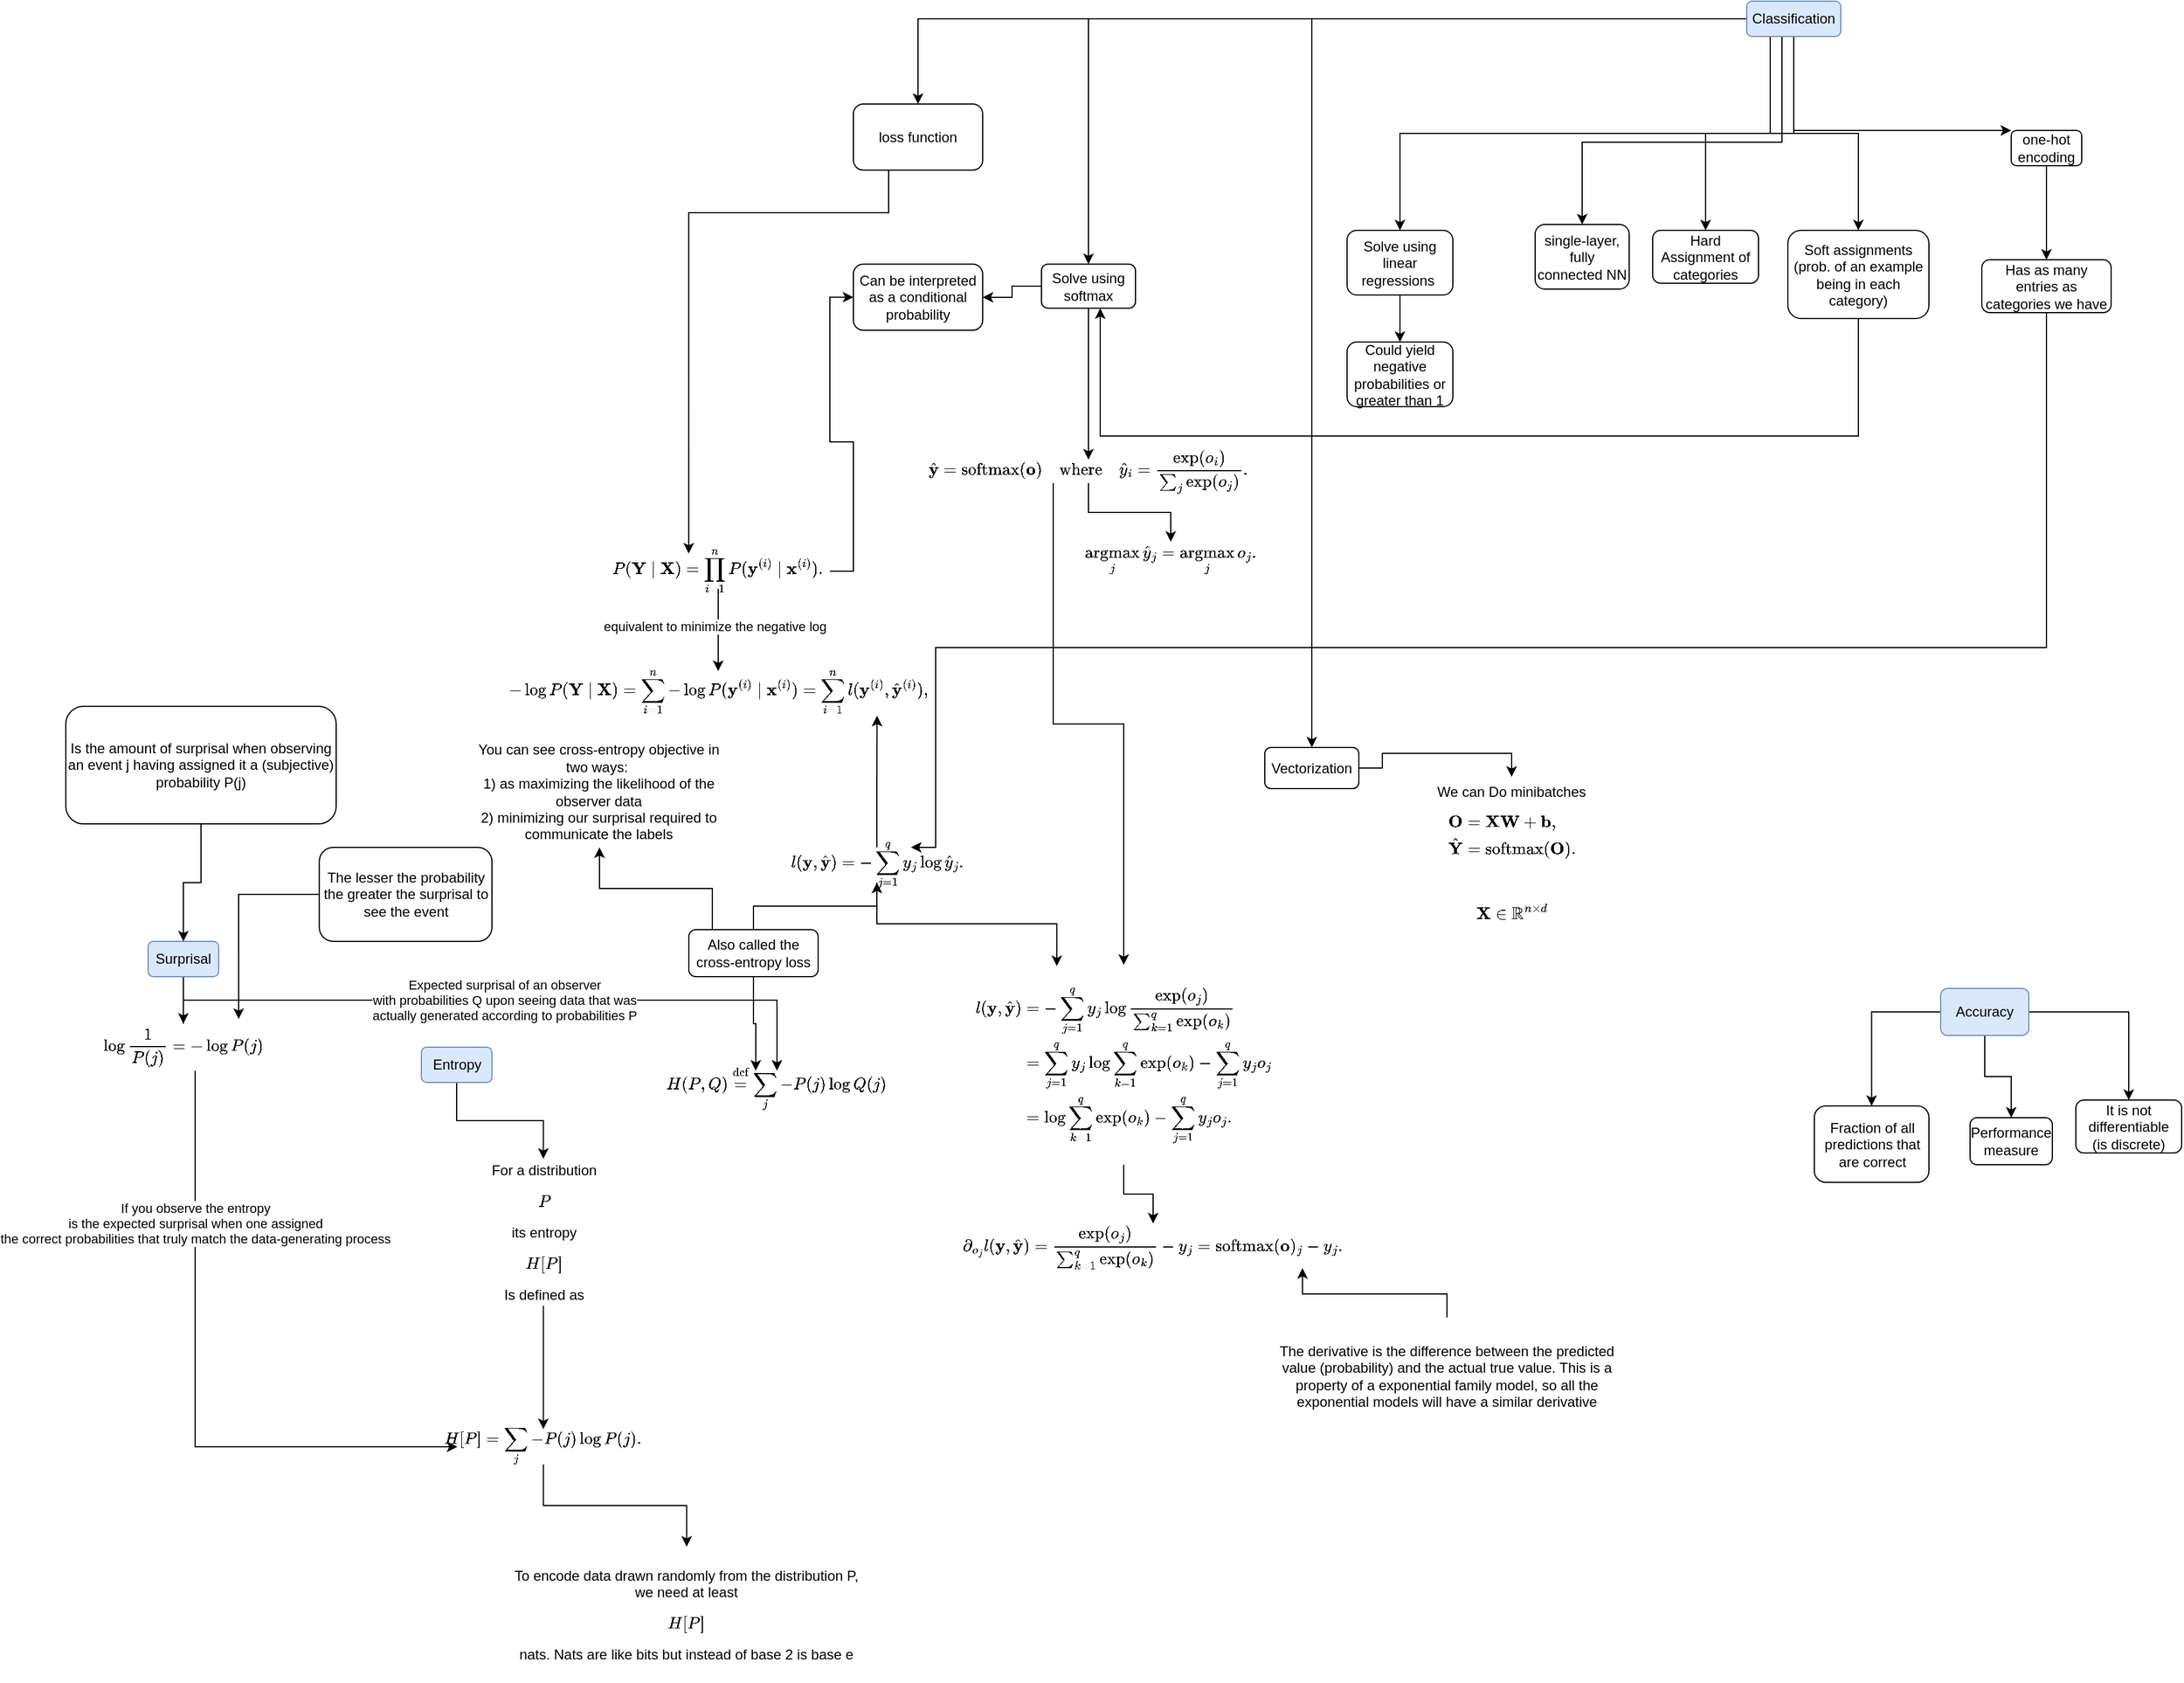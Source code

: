 <mxfile version="24.2.2" type="device">
  <diagram name="Page-1" id="UnHAWoTEyiQkhOHWnKsC">
    <mxGraphModel dx="2487" dy="1008" grid="1" gridSize="10" guides="1" tooltips="1" connect="1" arrows="1" fold="1" page="1" pageScale="1" pageWidth="850" pageHeight="1100" math="1" shadow="0">
      <root>
        <mxCell id="0" />
        <mxCell id="1" parent="0" />
        <mxCell id="qIjzEGd9Qb--Ftx2WoSb-3" style="edgeStyle=orthogonalEdgeStyle;rounded=0;orthogonalLoop=1;jettySize=auto;html=1;" parent="1" source="qIjzEGd9Qb--Ftx2WoSb-2" target="qIjzEGd9Qb--Ftx2WoSb-4" edge="1">
          <mxGeometry relative="1" as="geometry">
            <mxPoint x="300" y="360" as="targetPoint" />
          </mxGeometry>
        </mxCell>
        <mxCell id="qIjzEGd9Qb--Ftx2WoSb-5" style="edgeStyle=orthogonalEdgeStyle;rounded=0;orthogonalLoop=1;jettySize=auto;html=1;" parent="1" source="qIjzEGd9Qb--Ftx2WoSb-2" target="qIjzEGd9Qb--Ftx2WoSb-6" edge="1">
          <mxGeometry relative="1" as="geometry">
            <mxPoint x="430" y="360" as="targetPoint" />
          </mxGeometry>
        </mxCell>
        <mxCell id="qIjzEGd9Qb--Ftx2WoSb-7" style="edgeStyle=orthogonalEdgeStyle;rounded=0;orthogonalLoop=1;jettySize=auto;html=1;" parent="1" source="qIjzEGd9Qb--Ftx2WoSb-2" target="qIjzEGd9Qb--Ftx2WoSb-8" edge="1">
          <mxGeometry relative="1" as="geometry">
            <mxPoint x="560" y="340" as="targetPoint" />
            <Array as="points">
              <mxPoint x="430" y="390" />
            </Array>
          </mxGeometry>
        </mxCell>
        <mxCell id="qIjzEGd9Qb--Ftx2WoSb-11" style="edgeStyle=orthogonalEdgeStyle;rounded=0;orthogonalLoop=1;jettySize=auto;html=1;" parent="1" source="qIjzEGd9Qb--Ftx2WoSb-2" target="qIjzEGd9Qb--Ftx2WoSb-12" edge="1">
          <mxGeometry relative="1" as="geometry">
            <mxPoint x="260" y="390" as="targetPoint" />
            <Array as="points">
              <mxPoint x="420" y="400" />
              <mxPoint x="250" y="400" />
            </Array>
          </mxGeometry>
        </mxCell>
        <mxCell id="qIjzEGd9Qb--Ftx2WoSb-13" style="edgeStyle=orthogonalEdgeStyle;rounded=0;orthogonalLoop=1;jettySize=auto;html=1;exitX=0.25;exitY=1;exitDx=0;exitDy=0;" parent="1" source="qIjzEGd9Qb--Ftx2WoSb-2" target="qIjzEGd9Qb--Ftx2WoSb-16" edge="1">
          <mxGeometry relative="1" as="geometry">
            <mxPoint x="110" y="480" as="targetPoint" />
          </mxGeometry>
        </mxCell>
        <mxCell id="qIjzEGd9Qb--Ftx2WoSb-19" style="edgeStyle=orthogonalEdgeStyle;rounded=0;orthogonalLoop=1;jettySize=auto;html=1;" parent="1" source="qIjzEGd9Qb--Ftx2WoSb-2" target="qIjzEGd9Qb--Ftx2WoSb-20" edge="1">
          <mxGeometry relative="1" as="geometry">
            <mxPoint x="-16" y="500" as="targetPoint" />
          </mxGeometry>
        </mxCell>
        <mxCell id="qIjzEGd9Qb--Ftx2WoSb-40" style="edgeStyle=orthogonalEdgeStyle;rounded=0;orthogonalLoop=1;jettySize=auto;html=1;" parent="1" source="qIjzEGd9Qb--Ftx2WoSb-2" target="qIjzEGd9Qb--Ftx2WoSb-41" edge="1">
          <mxGeometry relative="1" as="geometry">
            <mxPoint x="10" y="930" as="targetPoint" />
          </mxGeometry>
        </mxCell>
        <mxCell id="exyy5H1UtoLq-zvEwzxl-10" style="edgeStyle=orthogonalEdgeStyle;rounded=0;orthogonalLoop=1;jettySize=auto;html=1;entryX=0.5;entryY=0;entryDx=0;entryDy=0;" parent="1" source="qIjzEGd9Qb--Ftx2WoSb-2" target="exyy5H1UtoLq-zvEwzxl-6" edge="1">
          <mxGeometry relative="1" as="geometry" />
        </mxCell>
        <mxCell id="qIjzEGd9Qb--Ftx2WoSb-2" value="Classification" style="text;html=1;align=center;verticalAlign=middle;whiteSpace=wrap;rounded=1;fillColor=#dae8fc;strokeColor=#6c8ebf;glass=0;" parent="1" vertex="1">
          <mxGeometry x="390" y="280" width="80" height="30" as="geometry" />
        </mxCell>
        <mxCell id="qIjzEGd9Qb--Ftx2WoSb-4" value="Hard Assignment of categories" style="text;html=1;align=center;verticalAlign=middle;whiteSpace=wrap;rounded=1;fillColor=default;strokeColor=default;" parent="1" vertex="1">
          <mxGeometry x="310" y="475" width="90" height="45" as="geometry" />
        </mxCell>
        <mxCell id="qIjzEGd9Qb--Ftx2WoSb-46" style="edgeStyle=orthogonalEdgeStyle;rounded=0;orthogonalLoop=1;jettySize=auto;html=1;" parent="1" source="qIjzEGd9Qb--Ftx2WoSb-6" target="qIjzEGd9Qb--Ftx2WoSb-20" edge="1">
          <mxGeometry relative="1" as="geometry">
            <Array as="points">
              <mxPoint x="485" y="650" />
              <mxPoint x="-160" y="650" />
            </Array>
          </mxGeometry>
        </mxCell>
        <mxCell id="qIjzEGd9Qb--Ftx2WoSb-6" value="Soft assignments (prob. of an example being in each category)" style="text;html=1;align=center;verticalAlign=middle;whiteSpace=wrap;rounded=1;strokeColor=default;" parent="1" vertex="1">
          <mxGeometry x="425" y="475" width="120" height="75" as="geometry" />
        </mxCell>
        <mxCell id="qIjzEGd9Qb--Ftx2WoSb-9" style="edgeStyle=orthogonalEdgeStyle;rounded=0;orthogonalLoop=1;jettySize=auto;html=1;" parent="1" source="qIjzEGd9Qb--Ftx2WoSb-8" target="qIjzEGd9Qb--Ftx2WoSb-10" edge="1">
          <mxGeometry relative="1" as="geometry">
            <mxPoint x="560" y="440" as="targetPoint" />
          </mxGeometry>
        </mxCell>
        <mxCell id="qIjzEGd9Qb--Ftx2WoSb-8" value="one-hot encoding" style="text;html=1;align=center;verticalAlign=middle;whiteSpace=wrap;rounded=1;strokeColor=default;" parent="1" vertex="1">
          <mxGeometry x="615" y="390" width="60" height="30" as="geometry" />
        </mxCell>
        <mxCell id="exyy5H1UtoLq-zvEwzxl-31" style="edgeStyle=orthogonalEdgeStyle;rounded=0;orthogonalLoop=1;jettySize=auto;html=1;entryX=0.661;entryY=0;entryDx=0;entryDy=0;entryPerimeter=0;" parent="1" source="qIjzEGd9Qb--Ftx2WoSb-10" target="exyy5H1UtoLq-zvEwzxl-15" edge="1">
          <mxGeometry relative="1" as="geometry">
            <mxPoint x="-930" y="850" as="targetPoint" />
            <Array as="points">
              <mxPoint x="645" y="830" />
              <mxPoint x="-300" y="830" />
              <mxPoint x="-300" y="1000" />
            </Array>
          </mxGeometry>
        </mxCell>
        <mxCell id="qIjzEGd9Qb--Ftx2WoSb-10" value="Has as many entries as categories we have" style="text;html=1;align=center;verticalAlign=middle;whiteSpace=wrap;rounded=1;strokeColor=default;" parent="1" vertex="1">
          <mxGeometry x="590" y="500" width="110" height="45" as="geometry" />
        </mxCell>
        <mxCell id="qIjzEGd9Qb--Ftx2WoSb-12" value="single-layer, fully connected NN" style="text;html=1;align=center;verticalAlign=middle;whiteSpace=wrap;rounded=1;strokeColor=default;" parent="1" vertex="1">
          <mxGeometry x="210" y="470" width="80" height="55" as="geometry" />
        </mxCell>
        <mxCell id="qIjzEGd9Qb--Ftx2WoSb-18" value="" style="edgeStyle=orthogonalEdgeStyle;rounded=0;orthogonalLoop=1;jettySize=auto;html=1;" parent="1" source="qIjzEGd9Qb--Ftx2WoSb-16" target="qIjzEGd9Qb--Ftx2WoSb-17" edge="1">
          <mxGeometry relative="1" as="geometry" />
        </mxCell>
        <mxCell id="qIjzEGd9Qb--Ftx2WoSb-16" value="Solve using linear regressions&amp;nbsp;" style="text;html=1;align=center;verticalAlign=middle;whiteSpace=wrap;rounded=1;strokeColor=default;" parent="1" vertex="1">
          <mxGeometry x="50" y="475" width="90" height="55" as="geometry" />
        </mxCell>
        <mxCell id="qIjzEGd9Qb--Ftx2WoSb-17" value="Could yield negative probabilities or greater than 1" style="text;html=1;align=center;verticalAlign=middle;whiteSpace=wrap;rounded=1;strokeColor=default;" parent="1" vertex="1">
          <mxGeometry x="50" y="570" width="90" height="55" as="geometry" />
        </mxCell>
        <mxCell id="qIjzEGd9Qb--Ftx2WoSb-23" style="edgeStyle=orthogonalEdgeStyle;rounded=0;orthogonalLoop=1;jettySize=auto;html=1;entryX=0.5;entryY=0;entryDx=0;entryDy=0;" parent="1" source="qIjzEGd9Qb--Ftx2WoSb-20" target="qIjzEGd9Qb--Ftx2WoSb-22" edge="1">
          <mxGeometry relative="1" as="geometry" />
        </mxCell>
        <mxCell id="exyy5H1UtoLq-zvEwzxl-2" value="" style="edgeStyle=orthogonalEdgeStyle;rounded=0;orthogonalLoop=1;jettySize=auto;html=1;" parent="1" source="qIjzEGd9Qb--Ftx2WoSb-20" target="exyy5H1UtoLq-zvEwzxl-1" edge="1">
          <mxGeometry relative="1" as="geometry" />
        </mxCell>
        <mxCell id="qIjzEGd9Qb--Ftx2WoSb-20" value="Solve using softmax" style="text;html=1;align=center;verticalAlign=middle;whiteSpace=wrap;rounded=1;strokeColor=default;" parent="1" vertex="1">
          <mxGeometry x="-210" y="503.75" width="80" height="37.5" as="geometry" />
        </mxCell>
        <mxCell id="qIjzEGd9Qb--Ftx2WoSb-26" style="edgeStyle=orthogonalEdgeStyle;rounded=0;orthogonalLoop=1;jettySize=auto;html=1;" parent="1" source="qIjzEGd9Qb--Ftx2WoSb-22" target="qIjzEGd9Qb--Ftx2WoSb-25" edge="1">
          <mxGeometry relative="1" as="geometry" />
        </mxCell>
        <mxCell id="exyy5H1UtoLq-zvEwzxl-24" style="edgeStyle=orthogonalEdgeStyle;rounded=0;orthogonalLoop=1;jettySize=auto;html=1;" parent="1" source="qIjzEGd9Qb--Ftx2WoSb-22" target="exyy5H1UtoLq-zvEwzxl-21" edge="1">
          <mxGeometry relative="1" as="geometry">
            <Array as="points">
              <mxPoint x="-200" y="895" />
              <mxPoint x="-140" y="895" />
            </Array>
          </mxGeometry>
        </mxCell>
        <mxCell id="qIjzEGd9Qb--Ftx2WoSb-22" value="$$\hat{\mathbf{y}} = \mathrm{softmax}(\mathbf{o}) \quad \textrm{where}\quad \hat{y}_i = \frac{\exp(o_i)}{\sum_j \exp(o_j)}.$$" style="text;html=1;align=center;verticalAlign=middle;whiteSpace=wrap;rounded=0;" parent="1" vertex="1">
          <mxGeometry x="-325" y="670" width="310" height="20" as="geometry" />
        </mxCell>
        <mxCell id="qIjzEGd9Qb--Ftx2WoSb-25" value="$$\operatorname*{argmax}_j \hat y_j = \operatorname*{argmax}_j o_j.$$" style="text;html=1;align=center;verticalAlign=middle;whiteSpace=wrap;rounded=0;" parent="1" vertex="1">
          <mxGeometry x="-185" y="740" width="170" height="30" as="geometry" />
        </mxCell>
        <mxCell id="qIjzEGd9Qb--Ftx2WoSb-43" style="edgeStyle=orthogonalEdgeStyle;rounded=0;orthogonalLoop=1;jettySize=auto;html=1;entryX=0.5;entryY=0;entryDx=0;entryDy=0;" parent="1" source="qIjzEGd9Qb--Ftx2WoSb-41" target="qIjzEGd9Qb--Ftx2WoSb-42" edge="1">
          <mxGeometry relative="1" as="geometry" />
        </mxCell>
        <mxCell id="qIjzEGd9Qb--Ftx2WoSb-41" value="Vectorization" style="text;html=1;align=center;verticalAlign=middle;whiteSpace=wrap;rounded=1;strokeColor=default;" parent="1" vertex="1">
          <mxGeometry x="-20" y="915" width="80" height="35" as="geometry" />
        </mxCell>
        <mxCell id="qIjzEGd9Qb--Ftx2WoSb-42" value="We can Do minibatches&lt;br&gt;$$\begin{split}\begin{aligned} \mathbf{O} &amp;amp;= \mathbf{X} \mathbf{W} + \mathbf{b}, \\ \hat{\mathbf{Y}} &amp;amp; = \mathrm{softmax}(\mathbf{O}). \end{aligned}\end{split}$$&lt;br&gt;$$\mathbf{X} \in \mathbb{R}^{n \times d}$$&lt;div&gt;&lt;br/&gt;&lt;/div&gt;" style="text;html=1;align=center;verticalAlign=middle;whiteSpace=wrap;rounded=0;" parent="1" vertex="1">
          <mxGeometry x="90" y="940" width="200" height="155" as="geometry" />
        </mxCell>
        <mxCell id="exyy5H1UtoLq-zvEwzxl-1" value="Can be interpreted as a conditional probability" style="text;html=1;align=center;verticalAlign=middle;whiteSpace=wrap;rounded=1;strokeColor=default;" parent="1" vertex="1">
          <mxGeometry x="-370" y="503.75" width="110" height="56.25" as="geometry" />
        </mxCell>
        <mxCell id="exyy5H1UtoLq-zvEwzxl-5" style="edgeStyle=orthogonalEdgeStyle;rounded=0;orthogonalLoop=1;jettySize=auto;html=1;entryX=0;entryY=0.5;entryDx=0;entryDy=0;" parent="1" source="exyy5H1UtoLq-zvEwzxl-3" target="exyy5H1UtoLq-zvEwzxl-1" edge="1">
          <mxGeometry relative="1" as="geometry" />
        </mxCell>
        <mxCell id="exyy5H1UtoLq-zvEwzxl-11" style="edgeStyle=orthogonalEdgeStyle;rounded=0;orthogonalLoop=1;jettySize=auto;html=1;" parent="1" source="exyy5H1UtoLq-zvEwzxl-3" target="exyy5H1UtoLq-zvEwzxl-12" edge="1">
          <mxGeometry relative="1" as="geometry">
            <mxPoint x="-485" y="870" as="targetPoint" />
          </mxGeometry>
        </mxCell>
        <mxCell id="exyy5H1UtoLq-zvEwzxl-13" value="equivalent to minimize the negative log" style="edgeLabel;html=1;align=center;verticalAlign=middle;resizable=0;points=[];" parent="exyy5H1UtoLq-zvEwzxl-11" vertex="1" connectable="0">
          <mxGeometry x="-0.086" y="-3" relative="1" as="geometry">
            <mxPoint as="offset" />
          </mxGeometry>
        </mxCell>
        <mxCell id="exyy5H1UtoLq-zvEwzxl-3" value="$$P(\mathbf{Y} \mid \mathbf{X}) = \prod_{i=1}^n P(\mathbf{y}^{(i)} \mid \mathbf{x}^{(i)}).$$" style="text;html=1;align=center;verticalAlign=middle;whiteSpace=wrap;rounded=0;" parent="1" vertex="1">
          <mxGeometry x="-580" y="750" width="190" height="30" as="geometry" />
        </mxCell>
        <mxCell id="exyy5H1UtoLq-zvEwzxl-6" value="loss function" style="text;html=1;align=center;verticalAlign=middle;whiteSpace=wrap;rounded=1;strokeColor=default;" parent="1" vertex="1">
          <mxGeometry x="-370" y="367.5" width="110" height="56.25" as="geometry" />
        </mxCell>
        <mxCell id="exyy5H1UtoLq-zvEwzxl-9" style="edgeStyle=orthogonalEdgeStyle;rounded=0;orthogonalLoop=1;jettySize=auto;html=1;entryX=0.368;entryY=0;entryDx=0;entryDy=0;entryPerimeter=0;" parent="1" source="exyy5H1UtoLq-zvEwzxl-6" target="exyy5H1UtoLq-zvEwzxl-3" edge="1">
          <mxGeometry relative="1" as="geometry">
            <Array as="points">
              <mxPoint x="-340" y="460" />
              <mxPoint x="-510" y="460" />
            </Array>
          </mxGeometry>
        </mxCell>
        <mxCell id="exyy5H1UtoLq-zvEwzxl-12" value="$$-\log P(\mathbf{Y} \mid \mathbf{X}) = \sum_{i=1}^n -\log P(\mathbf{y}^{(i)} \mid \mathbf{x}^{(i)})&#xa;= \sum_{i=1}^n l(\mathbf{y}^{(i)}, \hat{\mathbf{y}}^{(i)}),$$" style="text;html=1;align=center;verticalAlign=middle;whiteSpace=wrap;rounded=0;" parent="1" vertex="1">
          <mxGeometry x="-677.5" y="850" width="385" height="35" as="geometry" />
        </mxCell>
        <mxCell id="exyy5H1UtoLq-zvEwzxl-15" value="$$l(\mathbf{y}, \hat{\mathbf{y}}) = - \sum_{j=1}^q y_j \log \hat{y}_j.$$" style="text;html=1;align=center;verticalAlign=middle;whiteSpace=wrap;rounded=0;" parent="1" vertex="1">
          <mxGeometry x="-440" y="1000" width="180" height="30" as="geometry" />
        </mxCell>
        <mxCell id="exyy5H1UtoLq-zvEwzxl-16" style="edgeStyle=orthogonalEdgeStyle;rounded=0;orthogonalLoop=1;jettySize=auto;html=1;entryX=0.851;entryY=1.086;entryDx=0;entryDy=0;entryPerimeter=0;" parent="1" source="exyy5H1UtoLq-zvEwzxl-15" target="exyy5H1UtoLq-zvEwzxl-12" edge="1">
          <mxGeometry relative="1" as="geometry" />
        </mxCell>
        <mxCell id="exyy5H1UtoLq-zvEwzxl-20" style="edgeStyle=orthogonalEdgeStyle;rounded=0;orthogonalLoop=1;jettySize=auto;html=1;" parent="1" source="exyy5H1UtoLq-zvEwzxl-19" target="exyy5H1UtoLq-zvEwzxl-15" edge="1">
          <mxGeometry relative="1" as="geometry" />
        </mxCell>
        <mxCell id="HQvJx2c1MhH2kbSqdJiE-27" style="edgeStyle=orthogonalEdgeStyle;rounded=0;orthogonalLoop=1;jettySize=auto;html=1;" parent="1" source="exyy5H1UtoLq-zvEwzxl-19" target="HQvJx2c1MhH2kbSqdJiE-28" edge="1">
          <mxGeometry relative="1" as="geometry">
            <mxPoint x="-610" y="1010" as="targetPoint" />
            <Array as="points">
              <mxPoint x="-490" y="1035" />
              <mxPoint x="-586" y="1035" />
            </Array>
          </mxGeometry>
        </mxCell>
        <mxCell id="exyy5H1UtoLq-zvEwzxl-19" value="Also called the cross-entropy loss" style="text;html=1;align=center;verticalAlign=middle;whiteSpace=wrap;rounded=1;strokeColor=default;" parent="1" vertex="1">
          <mxGeometry x="-510" y="1070" width="110" height="40" as="geometry" />
        </mxCell>
        <mxCell id="exyy5H1UtoLq-zvEwzxl-28" style="edgeStyle=orthogonalEdgeStyle;rounded=0;orthogonalLoop=1;jettySize=auto;html=1;" parent="1" source="exyy5H1UtoLq-zvEwzxl-21" target="exyy5H1UtoLq-zvEwzxl-27" edge="1">
          <mxGeometry relative="1" as="geometry" />
        </mxCell>
        <mxCell id="exyy5H1UtoLq-zvEwzxl-21" value="$$\begin{split}\begin{aligned}&#xa;l(\mathbf{y}, \hat{\mathbf{y}}) &amp;=  - \sum_{j=1}^q y_j \log \frac{\exp(o_j)}{\sum_{k=1}^q \exp(o_k)} \\&#xa;&amp;= \sum_{j=1}^q y_j \log \sum_{k=1}^q \exp(o_k) - \sum_{j=1}^q y_j o_j \\&#xa;&amp;= \log \sum_{k=1}^q \exp(o_k) - \sum_{j=1}^q y_j o_j.&#xa;\end{aligned}\end{split}$$" style="text;html=1;align=center;verticalAlign=middle;whiteSpace=wrap;rounded=0;" parent="1" vertex="1">
          <mxGeometry x="-270" y="1100" width="260" height="170" as="geometry" />
        </mxCell>
        <mxCell id="exyy5H1UtoLq-zvEwzxl-25" style="edgeStyle=orthogonalEdgeStyle;rounded=0;orthogonalLoop=1;jettySize=auto;html=1;entryX=0.281;entryY=0.006;entryDx=0;entryDy=0;entryPerimeter=0;" parent="1" source="exyy5H1UtoLq-zvEwzxl-15" target="exyy5H1UtoLq-zvEwzxl-21" edge="1">
          <mxGeometry relative="1" as="geometry" />
        </mxCell>
        <mxCell id="exyy5H1UtoLq-zvEwzxl-27" value="$$\partial_{o_j} l(\mathbf{y}, \hat{\mathbf{y}}) = \frac{\exp(o_j)}{\sum_{k=1}^q \exp(o_k)} - y_j = \mathrm{softmax}(\mathbf{o})_j - y_j.$$" style="text;html=1;align=center;verticalAlign=middle;whiteSpace=wrap;rounded=0;" parent="1" vertex="1">
          <mxGeometry x="-280" y="1320" width="330" height="40" as="geometry" />
        </mxCell>
        <mxCell id="exyy5H1UtoLq-zvEwzxl-29" value="The derivative is the difference between the predicted value (probability) and the actual true value. This is a property of a exponential family model, so all the exponential models will have a similar derivative" style="text;html=1;align=center;verticalAlign=middle;whiteSpace=wrap;rounded=0;" parent="1" vertex="1">
          <mxGeometry x="-20" y="1400" width="310" height="100" as="geometry" />
        </mxCell>
        <mxCell id="exyy5H1UtoLq-zvEwzxl-30" style="edgeStyle=orthogonalEdgeStyle;rounded=0;orthogonalLoop=1;jettySize=auto;html=1;entryX=0.885;entryY=0.95;entryDx=0;entryDy=0;entryPerimeter=0;" parent="1" source="exyy5H1UtoLq-zvEwzxl-29" target="exyy5H1UtoLq-zvEwzxl-27" edge="1">
          <mxGeometry relative="1" as="geometry" />
        </mxCell>
        <mxCell id="HQvJx2c1MhH2kbSqdJiE-2" style="edgeStyle=orthogonalEdgeStyle;rounded=0;orthogonalLoop=1;jettySize=auto;html=1;" parent="1" source="HQvJx2c1MhH2kbSqdJiE-1" target="HQvJx2c1MhH2kbSqdJiE-3" edge="1">
          <mxGeometry relative="1" as="geometry">
            <mxPoint x="-707.5" y="1280" as="targetPoint" />
          </mxGeometry>
        </mxCell>
        <mxCell id="HQvJx2c1MhH2kbSqdJiE-1" value="Entropy" style="text;html=1;align=center;verticalAlign=middle;whiteSpace=wrap;rounded=1;strokeColor=#6c8ebf;fillColor=#dae8fc;" parent="1" vertex="1">
          <mxGeometry x="-737.5" y="1170" width="60" height="30" as="geometry" />
        </mxCell>
        <mxCell id="HQvJx2c1MhH2kbSqdJiE-4" style="edgeStyle=orthogonalEdgeStyle;rounded=0;orthogonalLoop=1;jettySize=auto;html=1;" parent="1" source="HQvJx2c1MhH2kbSqdJiE-3" target="HQvJx2c1MhH2kbSqdJiE-5" edge="1">
          <mxGeometry relative="1" as="geometry">
            <mxPoint x="-633.75" y="1510" as="targetPoint" />
          </mxGeometry>
        </mxCell>
        <mxCell id="HQvJx2c1MhH2kbSqdJiE-3" value="For a distribution $$P$$ its entropy $$H[P]$$ Is defined as" style="text;html=1;align=center;verticalAlign=middle;whiteSpace=wrap;rounded=0;" parent="1" vertex="1">
          <mxGeometry x="-737.5" y="1265" width="207.5" height="125" as="geometry" />
        </mxCell>
        <mxCell id="HQvJx2c1MhH2kbSqdJiE-7" style="edgeStyle=orthogonalEdgeStyle;rounded=0;orthogonalLoop=1;jettySize=auto;html=1;" parent="1" source="HQvJx2c1MhH2kbSqdJiE-5" target="HQvJx2c1MhH2kbSqdJiE-8" edge="1">
          <mxGeometry relative="1" as="geometry">
            <mxPoint x="-633.75" y="1610" as="targetPoint" />
          </mxGeometry>
        </mxCell>
        <mxCell id="HQvJx2c1MhH2kbSqdJiE-5" value="$$H[P] = \sum_j - P(j) \log P(j).$$" style="text;html=1;align=center;verticalAlign=middle;whiteSpace=wrap;rounded=0;" parent="1" vertex="1">
          <mxGeometry x="-716.87" y="1495" width="166.25" height="30" as="geometry" />
        </mxCell>
        <mxCell id="HQvJx2c1MhH2kbSqdJiE-8" value="To encode data drawn randomly from the distribution P, we need at least $$H[P]$$ nats. Nats are like bits but instead of base 2 is base e" style="text;html=1;align=center;verticalAlign=middle;whiteSpace=wrap;rounded=0;" parent="1" vertex="1">
          <mxGeometry x="-663.75" y="1595" width="303.75" height="115" as="geometry" />
        </mxCell>
        <mxCell id="HQvJx2c1MhH2kbSqdJiE-15" style="edgeStyle=orthogonalEdgeStyle;rounded=0;orthogonalLoop=1;jettySize=auto;html=1;" parent="1" source="HQvJx2c1MhH2kbSqdJiE-9" target="HQvJx2c1MhH2kbSqdJiE-14" edge="1">
          <mxGeometry relative="1" as="geometry" />
        </mxCell>
        <mxCell id="HQvJx2c1MhH2kbSqdJiE-9" value="Surprisal" style="text;html=1;align=center;verticalAlign=middle;whiteSpace=wrap;rounded=1;fillColor=#dae8fc;strokeColor=#6c8ebf;" parent="1" vertex="1">
          <mxGeometry x="-970" y="1080" width="60" height="30" as="geometry" />
        </mxCell>
        <mxCell id="HQvJx2c1MhH2kbSqdJiE-12" style="edgeStyle=orthogonalEdgeStyle;rounded=0;orthogonalLoop=1;jettySize=auto;html=1;entryX=0.5;entryY=0;entryDx=0;entryDy=0;" parent="1" source="HQvJx2c1MhH2kbSqdJiE-11" target="HQvJx2c1MhH2kbSqdJiE-9" edge="1">
          <mxGeometry relative="1" as="geometry" />
        </mxCell>
        <mxCell id="HQvJx2c1MhH2kbSqdJiE-11" value="Is the amount of surprisal when observing an event j having assigned it a (subjective) probability P(j)" style="text;html=1;align=center;verticalAlign=middle;whiteSpace=wrap;rounded=1;strokeColor=default;" parent="1" vertex="1">
          <mxGeometry x="-1040" y="880" width="230" height="100" as="geometry" />
        </mxCell>
        <mxCell id="HQvJx2c1MhH2kbSqdJiE-18" style="edgeStyle=orthogonalEdgeStyle;rounded=0;orthogonalLoop=1;jettySize=auto;html=1;entryX=0;entryY=0.5;entryDx=0;entryDy=0;" parent="1" edge="1">
          <mxGeometry relative="1" as="geometry">
            <mxPoint x="-930" y="1190" as="sourcePoint" />
            <mxPoint x="-706.87" y="1510" as="targetPoint" />
            <Array as="points">
              <mxPoint x="-930" y="1510" />
            </Array>
          </mxGeometry>
        </mxCell>
        <mxCell id="HQvJx2c1MhH2kbSqdJiE-19" value="If you observe the entropy&lt;div&gt;is the expected surprisal when one assigned&lt;/div&gt;&lt;div&gt;the correct probabilities that truly match the data-generating process&lt;/div&gt;" style="edgeLabel;html=1;align=center;verticalAlign=middle;resizable=0;points=[];" parent="HQvJx2c1MhH2kbSqdJiE-18" vertex="1" connectable="0">
          <mxGeometry x="-0.525" relative="1" as="geometry">
            <mxPoint y="1" as="offset" />
          </mxGeometry>
        </mxCell>
        <mxCell id="HQvJx2c1MhH2kbSqdJiE-25" value="Expected surprisal of an observer&lt;div&gt;with probabilities Q upon seeing data that was&lt;/div&gt;&lt;div&gt;actually generated according to probabilities P&lt;/div&gt;" style="edgeStyle=orthogonalEdgeStyle;rounded=0;orthogonalLoop=1;jettySize=auto;html=1;align=center;" parent="1" source="HQvJx2c1MhH2kbSqdJiE-14" target="HQvJx2c1MhH2kbSqdJiE-22" edge="1">
          <mxGeometry relative="1" as="geometry">
            <Array as="points">
              <mxPoint x="-940" y="1130" />
              <mxPoint x="-435" y="1130" />
            </Array>
          </mxGeometry>
        </mxCell>
        <mxCell id="HQvJx2c1MhH2kbSqdJiE-14" value="$$\log \frac{1}{P(j)} = -\log P(j)$$" style="text;html=1;align=center;verticalAlign=middle;whiteSpace=wrap;rounded=0;" parent="1" vertex="1">
          <mxGeometry x="-1010" y="1150" width="140" height="40" as="geometry" />
        </mxCell>
        <mxCell id="HQvJx2c1MhH2kbSqdJiE-20" value="The lesser the probability the greater the surprisal to see the event" style="text;html=1;align=center;verticalAlign=middle;whiteSpace=wrap;rounded=1;strokeColor=default;" parent="1" vertex="1">
          <mxGeometry x="-824.37" y="1000" width="146.87" height="80" as="geometry" />
        </mxCell>
        <mxCell id="HQvJx2c1MhH2kbSqdJiE-21" style="edgeStyle=orthogonalEdgeStyle;rounded=0;orthogonalLoop=1;jettySize=auto;html=1;entryX=0.836;entryY=-0.1;entryDx=0;entryDy=0;entryPerimeter=0;" parent="1" source="HQvJx2c1MhH2kbSqdJiE-20" target="HQvJx2c1MhH2kbSqdJiE-14" edge="1">
          <mxGeometry relative="1" as="geometry" />
        </mxCell>
        <mxCell id="HQvJx2c1MhH2kbSqdJiE-22" value="$$H(P, Q) \stackrel{\textrm{def}}{=} \sum_j - P(j) \log Q(j)$$" style="text;html=1;align=center;verticalAlign=middle;whiteSpace=wrap;rounded=0;" parent="1" vertex="1">
          <mxGeometry x="-545" y="1190" width="220" height="30" as="geometry" />
        </mxCell>
        <mxCell id="HQvJx2c1MhH2kbSqdJiE-23" style="edgeStyle=orthogonalEdgeStyle;rounded=0;orthogonalLoop=1;jettySize=auto;html=1;entryX=0.418;entryY=0;entryDx=0;entryDy=0;entryPerimeter=0;" parent="1" source="exyy5H1UtoLq-zvEwzxl-19" target="HQvJx2c1MhH2kbSqdJiE-22" edge="1">
          <mxGeometry relative="1" as="geometry" />
        </mxCell>
        <mxCell id="HQvJx2c1MhH2kbSqdJiE-28" value="You can see cross-entropy objective in two ways:&amp;nbsp;&lt;br&gt;1) as maximizing the likelihood of the observer data&lt;div&gt;2) minimizing our surprisal required to communicate the labels&lt;/div&gt;" style="text;html=1;align=center;verticalAlign=middle;whiteSpace=wrap;rounded=0;" parent="1" vertex="1">
          <mxGeometry x="-700" y="905" width="226.87" height="95" as="geometry" />
        </mxCell>
        <mxCell id="wjaeD_AhBkA8q7zOHCKQ-2" style="edgeStyle=orthogonalEdgeStyle;rounded=0;orthogonalLoop=1;jettySize=auto;html=1;" edge="1" parent="1" source="wjaeD_AhBkA8q7zOHCKQ-1" target="wjaeD_AhBkA8q7zOHCKQ-3">
          <mxGeometry relative="1" as="geometry">
            <mxPoint x="592.5" y="1240" as="targetPoint" />
          </mxGeometry>
        </mxCell>
        <mxCell id="wjaeD_AhBkA8q7zOHCKQ-4" style="edgeStyle=orthogonalEdgeStyle;rounded=0;orthogonalLoop=1;jettySize=auto;html=1;" edge="1" parent="1" source="wjaeD_AhBkA8q7zOHCKQ-1" target="wjaeD_AhBkA8q7zOHCKQ-5">
          <mxGeometry relative="1" as="geometry">
            <mxPoint x="592.5" y="1220" as="targetPoint" />
          </mxGeometry>
        </mxCell>
        <mxCell id="wjaeD_AhBkA8q7zOHCKQ-6" style="edgeStyle=orthogonalEdgeStyle;rounded=0;orthogonalLoop=1;jettySize=auto;html=1;" edge="1" parent="1" source="wjaeD_AhBkA8q7zOHCKQ-1" target="wjaeD_AhBkA8q7zOHCKQ-7">
          <mxGeometry relative="1" as="geometry">
            <mxPoint x="700" y="1230" as="targetPoint" />
          </mxGeometry>
        </mxCell>
        <mxCell id="wjaeD_AhBkA8q7zOHCKQ-1" value="Accuracy" style="text;html=1;align=center;verticalAlign=middle;whiteSpace=wrap;rounded=1;fillColor=#dae8fc;strokeColor=#6c8ebf;" vertex="1" parent="1">
          <mxGeometry x="555" y="1120" width="75" height="40" as="geometry" />
        </mxCell>
        <mxCell id="wjaeD_AhBkA8q7zOHCKQ-3" value="Fraction of all predictions that are correct" style="text;html=1;align=center;verticalAlign=middle;whiteSpace=wrap;rounded=1;fillColor=none;strokeColor=default;" vertex="1" parent="1">
          <mxGeometry x="447.5" y="1220" width="97.5" height="65" as="geometry" />
        </mxCell>
        <mxCell id="wjaeD_AhBkA8q7zOHCKQ-5" value="Performance measure" style="text;html=1;align=center;verticalAlign=middle;whiteSpace=wrap;rounded=1;strokeColor=default;" vertex="1" parent="1">
          <mxGeometry x="580" y="1230" width="70" height="40" as="geometry" />
        </mxCell>
        <mxCell id="wjaeD_AhBkA8q7zOHCKQ-7" value="It is not differentiable&lt;br&gt;(is discrete)" style="text;html=1;align=center;verticalAlign=middle;whiteSpace=wrap;rounded=1;strokeColor=default;" vertex="1" parent="1">
          <mxGeometry x="670" y="1215" width="90" height="45" as="geometry" />
        </mxCell>
      </root>
    </mxGraphModel>
  </diagram>
</mxfile>
